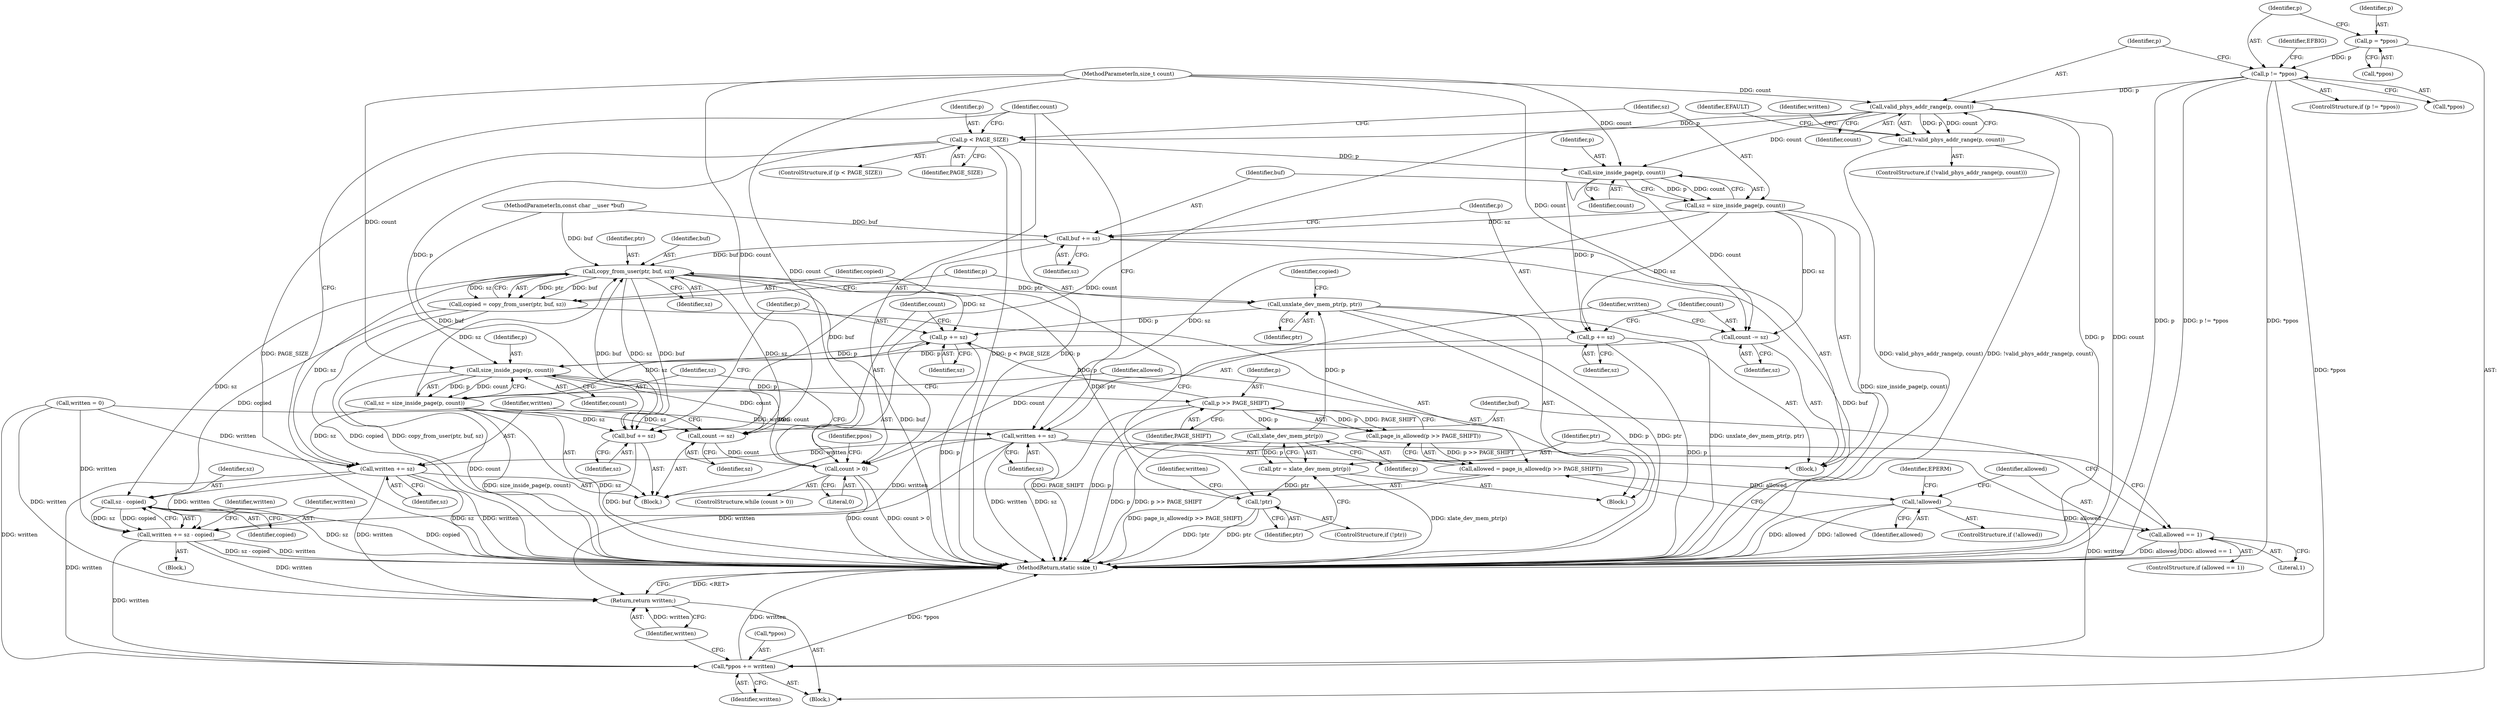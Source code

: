 digraph "0_linux_a4866aa812518ed1a37d8ea0c881dc946409de94_1@pointer" {
"1000111" [label="(Call,p = *ppos)"];
"1000120" [label="(Call,p != *ppos)"];
"1000129" [label="(Call,valid_phys_addr_range(p, count))"];
"1000128" [label="(Call,!valid_phys_addr_range(p, count))"];
"1000139" [label="(Call,p < PAGE_SIZE)"];
"1000145" [label="(Call,size_inside_page(p, count))"];
"1000143" [label="(Call,sz = size_inside_page(p, count))"];
"1000148" [label="(Call,buf += sz)"];
"1000204" [label="(Call,copy_from_user(ptr, buf, sz))"];
"1000202" [label="(Call,copied = copy_from_user(ptr, buf, sz))"];
"1000216" [label="(Call,sz - copied)"];
"1000214" [label="(Call,written += sz - copied)"];
"1000237" [label="(Call,*ppos += written)"];
"1000241" [label="(Return,return written;)"];
"1000208" [label="(Call,unxlate_dev_mem_ptr(p, ptr))"];
"1000228" [label="(Call,p += sz)"];
"1000168" [label="(Call,size_inside_page(p, count))"];
"1000166" [label="(Call,sz = size_inside_page(p, count))"];
"1000225" [label="(Call,buf += sz)"];
"1000231" [label="(Call,count -= sz)"];
"1000161" [label="(Call,count > 0)"];
"1000234" [label="(Call,written += sz)"];
"1000174" [label="(Call,p >> PAGE_SHIFT)"];
"1000173" [label="(Call,page_is_allowed(p >> PAGE_SHIFT))"];
"1000171" [label="(Call,allowed = page_is_allowed(p >> PAGE_SHIFT))"];
"1000178" [label="(Call,!allowed)"];
"1000184" [label="(Call,allowed == 1)"];
"1000190" [label="(Call,xlate_dev_mem_ptr(p))"];
"1000188" [label="(Call,ptr = xlate_dev_mem_ptr(p))"];
"1000193" [label="(Call,!ptr)"];
"1000151" [label="(Call,p += sz)"];
"1000154" [label="(Call,count -= sz)"];
"1000157" [label="(Call,written += sz)"];
"1000166" [label="(Call,sz = size_inside_page(p, count))"];
"1000121" [label="(Identifier,p)"];
"1000203" [label="(Identifier,copied)"];
"1000162" [label="(Identifier,count)"];
"1000242" [label="(Identifier,written)"];
"1000130" [label="(Identifier,p)"];
"1000168" [label="(Call,size_inside_page(p, count))"];
"1000218" [label="(Identifier,copied)"];
"1000214" [label="(Call,written += sz - copied)"];
"1000112" [label="(Identifier,p)"];
"1000107" [label="(MethodParameterIn,size_t count)"];
"1000127" [label="(ControlStructure,if (!valid_phys_addr_range(p, count)))"];
"1000217" [label="(Identifier,sz)"];
"1000113" [label="(Call,*ppos)"];
"1000126" [label="(Identifier,EFBIG)"];
"1000189" [label="(Identifier,ptr)"];
"1000192" [label="(ControlStructure,if (!ptr))"];
"1000135" [label="(Call,written = 0)"];
"1000194" [label="(Identifier,ptr)"];
"1000169" [label="(Identifier,p)"];
"1000170" [label="(Identifier,count)"];
"1000238" [label="(Call,*ppos)"];
"1000209" [label="(Identifier,p)"];
"1000167" [label="(Identifier,sz)"];
"1000178" [label="(Call,!allowed)"];
"1000164" [label="(Block,)"];
"1000141" [label="(Identifier,PAGE_SIZE)"];
"1000134" [label="(Identifier,EFAULT)"];
"1000234" [label="(Call,written += sz)"];
"1000191" [label="(Identifier,p)"];
"1000226" [label="(Identifier,buf)"];
"1000197" [label="(Identifier,written)"];
"1000187" [label="(Block,)"];
"1000177" [label="(ControlStructure,if (!allowed))"];
"1000212" [label="(Identifier,copied)"];
"1000146" [label="(Identifier,p)"];
"1000161" [label="(Call,count > 0)"];
"1000208" [label="(Call,unxlate_dev_mem_ptr(p, ptr))"];
"1000111" [label="(Call,p = *ppos)"];
"1000220" [label="(Identifier,written)"];
"1000140" [label="(Identifier,p)"];
"1000148" [label="(Call,buf += sz)"];
"1000237" [label="(Call,*ppos += written)"];
"1000155" [label="(Identifier,count)"];
"1000240" [label="(Identifier,written)"];
"1000171" [label="(Call,allowed = page_is_allowed(p >> PAGE_SHIFT))"];
"1000172" [label="(Identifier,allowed)"];
"1000158" [label="(Identifier,written)"];
"1000241" [label="(Return,return written;)"];
"1000207" [label="(Identifier,sz)"];
"1000182" [label="(Identifier,EPERM)"];
"1000183" [label="(ControlStructure,if (allowed == 1))"];
"1000106" [label="(MethodParameterIn,const char __user *buf)"];
"1000184" [label="(Call,allowed == 1)"];
"1000205" [label="(Identifier,ptr)"];
"1000143" [label="(Call,sz = size_inside_page(p, count))"];
"1000136" [label="(Identifier,written)"];
"1000120" [label="(Call,p != *ppos)"];
"1000131" [label="(Identifier,count)"];
"1000157" [label="(Call,written += sz)"];
"1000186" [label="(Literal,1)"];
"1000156" [label="(Identifier,sz)"];
"1000154" [label="(Call,count -= sz)"];
"1000149" [label="(Identifier,buf)"];
"1000206" [label="(Identifier,buf)"];
"1000210" [label="(Identifier,ptr)"];
"1000239" [label="(Identifier,ppos)"];
"1000142" [label="(Block,)"];
"1000190" [label="(Call,xlate_dev_mem_ptr(p))"];
"1000153" [label="(Identifier,sz)"];
"1000150" [label="(Identifier,sz)"];
"1000151" [label="(Call,p += sz)"];
"1000228" [label="(Call,p += sz)"];
"1000179" [label="(Identifier,allowed)"];
"1000227" [label="(Identifier,sz)"];
"1000160" [label="(ControlStructure,while (count > 0))"];
"1000243" [label="(MethodReturn,static ssize_t)"];
"1000119" [label="(ControlStructure,if (p != *ppos))"];
"1000176" [label="(Identifier,PAGE_SHIFT)"];
"1000204" [label="(Call,copy_from_user(ptr, buf, sz))"];
"1000231" [label="(Call,count -= sz)"];
"1000236" [label="(Identifier,sz)"];
"1000174" [label="(Call,p >> PAGE_SHIFT)"];
"1000215" [label="(Identifier,written)"];
"1000109" [label="(Block,)"];
"1000225" [label="(Call,buf += sz)"];
"1000185" [label="(Identifier,allowed)"];
"1000147" [label="(Identifier,count)"];
"1000129" [label="(Call,valid_phys_addr_range(p, count))"];
"1000193" [label="(Call,!ptr)"];
"1000145" [label="(Call,size_inside_page(p, count))"];
"1000188" [label="(Call,ptr = xlate_dev_mem_ptr(p))"];
"1000235" [label="(Identifier,written)"];
"1000175" [label="(Identifier,p)"];
"1000122" [label="(Call,*ppos)"];
"1000144" [label="(Identifier,sz)"];
"1000202" [label="(Call,copied = copy_from_user(ptr, buf, sz))"];
"1000233" [label="(Identifier,sz)"];
"1000163" [label="(Literal,0)"];
"1000173" [label="(Call,page_is_allowed(p >> PAGE_SHIFT))"];
"1000230" [label="(Identifier,sz)"];
"1000213" [label="(Block,)"];
"1000229" [label="(Identifier,p)"];
"1000232" [label="(Identifier,count)"];
"1000216" [label="(Call,sz - copied)"];
"1000128" [label="(Call,!valid_phys_addr_range(p, count))"];
"1000139" [label="(Call,p < PAGE_SIZE)"];
"1000159" [label="(Identifier,sz)"];
"1000152" [label="(Identifier,p)"];
"1000138" [label="(ControlStructure,if (p < PAGE_SIZE))"];
"1000111" -> "1000109"  [label="AST: "];
"1000111" -> "1000113"  [label="CFG: "];
"1000112" -> "1000111"  [label="AST: "];
"1000113" -> "1000111"  [label="AST: "];
"1000121" -> "1000111"  [label="CFG: "];
"1000111" -> "1000120"  [label="DDG: p"];
"1000120" -> "1000119"  [label="AST: "];
"1000120" -> "1000122"  [label="CFG: "];
"1000121" -> "1000120"  [label="AST: "];
"1000122" -> "1000120"  [label="AST: "];
"1000126" -> "1000120"  [label="CFG: "];
"1000130" -> "1000120"  [label="CFG: "];
"1000120" -> "1000243"  [label="DDG: p"];
"1000120" -> "1000243"  [label="DDG: p != *ppos"];
"1000120" -> "1000243"  [label="DDG: *ppos"];
"1000120" -> "1000129"  [label="DDG: p"];
"1000120" -> "1000237"  [label="DDG: *ppos"];
"1000129" -> "1000128"  [label="AST: "];
"1000129" -> "1000131"  [label="CFG: "];
"1000130" -> "1000129"  [label="AST: "];
"1000131" -> "1000129"  [label="AST: "];
"1000128" -> "1000129"  [label="CFG: "];
"1000129" -> "1000243"  [label="DDG: p"];
"1000129" -> "1000243"  [label="DDG: count"];
"1000129" -> "1000128"  [label="DDG: p"];
"1000129" -> "1000128"  [label="DDG: count"];
"1000107" -> "1000129"  [label="DDG: count"];
"1000129" -> "1000139"  [label="DDG: p"];
"1000129" -> "1000145"  [label="DDG: count"];
"1000129" -> "1000161"  [label="DDG: count"];
"1000128" -> "1000127"  [label="AST: "];
"1000134" -> "1000128"  [label="CFG: "];
"1000136" -> "1000128"  [label="CFG: "];
"1000128" -> "1000243"  [label="DDG: !valid_phys_addr_range(p, count)"];
"1000128" -> "1000243"  [label="DDG: valid_phys_addr_range(p, count)"];
"1000139" -> "1000138"  [label="AST: "];
"1000139" -> "1000141"  [label="CFG: "];
"1000140" -> "1000139"  [label="AST: "];
"1000141" -> "1000139"  [label="AST: "];
"1000144" -> "1000139"  [label="CFG: "];
"1000162" -> "1000139"  [label="CFG: "];
"1000139" -> "1000243"  [label="DDG: PAGE_SIZE"];
"1000139" -> "1000243"  [label="DDG: p < PAGE_SIZE"];
"1000139" -> "1000243"  [label="DDG: p"];
"1000139" -> "1000145"  [label="DDG: p"];
"1000139" -> "1000168"  [label="DDG: p"];
"1000145" -> "1000143"  [label="AST: "];
"1000145" -> "1000147"  [label="CFG: "];
"1000146" -> "1000145"  [label="AST: "];
"1000147" -> "1000145"  [label="AST: "];
"1000143" -> "1000145"  [label="CFG: "];
"1000145" -> "1000143"  [label="DDG: p"];
"1000145" -> "1000143"  [label="DDG: count"];
"1000107" -> "1000145"  [label="DDG: count"];
"1000145" -> "1000151"  [label="DDG: p"];
"1000145" -> "1000154"  [label="DDG: count"];
"1000143" -> "1000142"  [label="AST: "];
"1000144" -> "1000143"  [label="AST: "];
"1000149" -> "1000143"  [label="CFG: "];
"1000143" -> "1000243"  [label="DDG: size_inside_page(p, count)"];
"1000143" -> "1000148"  [label="DDG: sz"];
"1000143" -> "1000151"  [label="DDG: sz"];
"1000143" -> "1000154"  [label="DDG: sz"];
"1000143" -> "1000157"  [label="DDG: sz"];
"1000148" -> "1000142"  [label="AST: "];
"1000148" -> "1000150"  [label="CFG: "];
"1000149" -> "1000148"  [label="AST: "];
"1000150" -> "1000148"  [label="AST: "];
"1000152" -> "1000148"  [label="CFG: "];
"1000148" -> "1000243"  [label="DDG: buf"];
"1000106" -> "1000148"  [label="DDG: buf"];
"1000148" -> "1000204"  [label="DDG: buf"];
"1000148" -> "1000225"  [label="DDG: buf"];
"1000204" -> "1000202"  [label="AST: "];
"1000204" -> "1000207"  [label="CFG: "];
"1000205" -> "1000204"  [label="AST: "];
"1000206" -> "1000204"  [label="AST: "];
"1000207" -> "1000204"  [label="AST: "];
"1000202" -> "1000204"  [label="CFG: "];
"1000204" -> "1000243"  [label="DDG: buf"];
"1000204" -> "1000202"  [label="DDG: ptr"];
"1000204" -> "1000202"  [label="DDG: buf"];
"1000204" -> "1000202"  [label="DDG: sz"];
"1000193" -> "1000204"  [label="DDG: ptr"];
"1000225" -> "1000204"  [label="DDG: buf"];
"1000106" -> "1000204"  [label="DDG: buf"];
"1000166" -> "1000204"  [label="DDG: sz"];
"1000204" -> "1000208"  [label="DDG: ptr"];
"1000204" -> "1000216"  [label="DDG: sz"];
"1000204" -> "1000225"  [label="DDG: sz"];
"1000204" -> "1000225"  [label="DDG: buf"];
"1000204" -> "1000228"  [label="DDG: sz"];
"1000204" -> "1000231"  [label="DDG: sz"];
"1000204" -> "1000234"  [label="DDG: sz"];
"1000202" -> "1000187"  [label="AST: "];
"1000203" -> "1000202"  [label="AST: "];
"1000209" -> "1000202"  [label="CFG: "];
"1000202" -> "1000243"  [label="DDG: copied"];
"1000202" -> "1000243"  [label="DDG: copy_from_user(ptr, buf, sz)"];
"1000202" -> "1000216"  [label="DDG: copied"];
"1000216" -> "1000214"  [label="AST: "];
"1000216" -> "1000218"  [label="CFG: "];
"1000217" -> "1000216"  [label="AST: "];
"1000218" -> "1000216"  [label="AST: "];
"1000214" -> "1000216"  [label="CFG: "];
"1000216" -> "1000243"  [label="DDG: sz"];
"1000216" -> "1000243"  [label="DDG: copied"];
"1000216" -> "1000214"  [label="DDG: sz"];
"1000216" -> "1000214"  [label="DDG: copied"];
"1000214" -> "1000213"  [label="AST: "];
"1000215" -> "1000214"  [label="AST: "];
"1000220" -> "1000214"  [label="CFG: "];
"1000214" -> "1000243"  [label="DDG: sz - copied"];
"1000214" -> "1000243"  [label="DDG: written"];
"1000234" -> "1000214"  [label="DDG: written"];
"1000157" -> "1000214"  [label="DDG: written"];
"1000135" -> "1000214"  [label="DDG: written"];
"1000214" -> "1000237"  [label="DDG: written"];
"1000214" -> "1000241"  [label="DDG: written"];
"1000237" -> "1000109"  [label="AST: "];
"1000237" -> "1000240"  [label="CFG: "];
"1000238" -> "1000237"  [label="AST: "];
"1000240" -> "1000237"  [label="AST: "];
"1000242" -> "1000237"  [label="CFG: "];
"1000237" -> "1000243"  [label="DDG: written"];
"1000237" -> "1000243"  [label="DDG: *ppos"];
"1000234" -> "1000237"  [label="DDG: written"];
"1000157" -> "1000237"  [label="DDG: written"];
"1000135" -> "1000237"  [label="DDG: written"];
"1000241" -> "1000109"  [label="AST: "];
"1000241" -> "1000242"  [label="CFG: "];
"1000242" -> "1000241"  [label="AST: "];
"1000243" -> "1000241"  [label="CFG: "];
"1000241" -> "1000243"  [label="DDG: <RET>"];
"1000242" -> "1000241"  [label="DDG: written"];
"1000234" -> "1000241"  [label="DDG: written"];
"1000157" -> "1000241"  [label="DDG: written"];
"1000135" -> "1000241"  [label="DDG: written"];
"1000208" -> "1000187"  [label="AST: "];
"1000208" -> "1000210"  [label="CFG: "];
"1000209" -> "1000208"  [label="AST: "];
"1000210" -> "1000208"  [label="AST: "];
"1000212" -> "1000208"  [label="CFG: "];
"1000208" -> "1000243"  [label="DDG: p"];
"1000208" -> "1000243"  [label="DDG: ptr"];
"1000208" -> "1000243"  [label="DDG: unxlate_dev_mem_ptr(p, ptr)"];
"1000190" -> "1000208"  [label="DDG: p"];
"1000208" -> "1000228"  [label="DDG: p"];
"1000228" -> "1000164"  [label="AST: "];
"1000228" -> "1000230"  [label="CFG: "];
"1000229" -> "1000228"  [label="AST: "];
"1000230" -> "1000228"  [label="AST: "];
"1000232" -> "1000228"  [label="CFG: "];
"1000228" -> "1000243"  [label="DDG: p"];
"1000228" -> "1000168"  [label="DDG: p"];
"1000166" -> "1000228"  [label="DDG: sz"];
"1000174" -> "1000228"  [label="DDG: p"];
"1000168" -> "1000166"  [label="AST: "];
"1000168" -> "1000170"  [label="CFG: "];
"1000169" -> "1000168"  [label="AST: "];
"1000170" -> "1000168"  [label="AST: "];
"1000166" -> "1000168"  [label="CFG: "];
"1000168" -> "1000243"  [label="DDG: count"];
"1000168" -> "1000166"  [label="DDG: p"];
"1000168" -> "1000166"  [label="DDG: count"];
"1000151" -> "1000168"  [label="DDG: p"];
"1000161" -> "1000168"  [label="DDG: count"];
"1000107" -> "1000168"  [label="DDG: count"];
"1000168" -> "1000174"  [label="DDG: p"];
"1000168" -> "1000231"  [label="DDG: count"];
"1000166" -> "1000164"  [label="AST: "];
"1000167" -> "1000166"  [label="AST: "];
"1000172" -> "1000166"  [label="CFG: "];
"1000166" -> "1000243"  [label="DDG: size_inside_page(p, count)"];
"1000166" -> "1000243"  [label="DDG: sz"];
"1000166" -> "1000225"  [label="DDG: sz"];
"1000166" -> "1000231"  [label="DDG: sz"];
"1000166" -> "1000234"  [label="DDG: sz"];
"1000225" -> "1000164"  [label="AST: "];
"1000225" -> "1000227"  [label="CFG: "];
"1000226" -> "1000225"  [label="AST: "];
"1000227" -> "1000225"  [label="AST: "];
"1000229" -> "1000225"  [label="CFG: "];
"1000225" -> "1000243"  [label="DDG: buf"];
"1000106" -> "1000225"  [label="DDG: buf"];
"1000231" -> "1000164"  [label="AST: "];
"1000231" -> "1000233"  [label="CFG: "];
"1000232" -> "1000231"  [label="AST: "];
"1000233" -> "1000231"  [label="AST: "];
"1000235" -> "1000231"  [label="CFG: "];
"1000231" -> "1000161"  [label="DDG: count"];
"1000107" -> "1000231"  [label="DDG: count"];
"1000161" -> "1000160"  [label="AST: "];
"1000161" -> "1000163"  [label="CFG: "];
"1000162" -> "1000161"  [label="AST: "];
"1000163" -> "1000161"  [label="AST: "];
"1000167" -> "1000161"  [label="CFG: "];
"1000239" -> "1000161"  [label="CFG: "];
"1000161" -> "1000243"  [label="DDG: count"];
"1000161" -> "1000243"  [label="DDG: count > 0"];
"1000154" -> "1000161"  [label="DDG: count"];
"1000107" -> "1000161"  [label="DDG: count"];
"1000234" -> "1000164"  [label="AST: "];
"1000234" -> "1000236"  [label="CFG: "];
"1000235" -> "1000234"  [label="AST: "];
"1000236" -> "1000234"  [label="AST: "];
"1000162" -> "1000234"  [label="CFG: "];
"1000234" -> "1000243"  [label="DDG: sz"];
"1000234" -> "1000243"  [label="DDG: written"];
"1000157" -> "1000234"  [label="DDG: written"];
"1000135" -> "1000234"  [label="DDG: written"];
"1000174" -> "1000173"  [label="AST: "];
"1000174" -> "1000176"  [label="CFG: "];
"1000175" -> "1000174"  [label="AST: "];
"1000176" -> "1000174"  [label="AST: "];
"1000173" -> "1000174"  [label="CFG: "];
"1000174" -> "1000243"  [label="DDG: PAGE_SHIFT"];
"1000174" -> "1000243"  [label="DDG: p"];
"1000174" -> "1000173"  [label="DDG: p"];
"1000174" -> "1000173"  [label="DDG: PAGE_SHIFT"];
"1000174" -> "1000190"  [label="DDG: p"];
"1000173" -> "1000171"  [label="AST: "];
"1000171" -> "1000173"  [label="CFG: "];
"1000173" -> "1000243"  [label="DDG: p >> PAGE_SHIFT"];
"1000173" -> "1000171"  [label="DDG: p >> PAGE_SHIFT"];
"1000171" -> "1000164"  [label="AST: "];
"1000172" -> "1000171"  [label="AST: "];
"1000179" -> "1000171"  [label="CFG: "];
"1000171" -> "1000243"  [label="DDG: page_is_allowed(p >> PAGE_SHIFT)"];
"1000171" -> "1000178"  [label="DDG: allowed"];
"1000178" -> "1000177"  [label="AST: "];
"1000178" -> "1000179"  [label="CFG: "];
"1000179" -> "1000178"  [label="AST: "];
"1000182" -> "1000178"  [label="CFG: "];
"1000185" -> "1000178"  [label="CFG: "];
"1000178" -> "1000243"  [label="DDG: allowed"];
"1000178" -> "1000243"  [label="DDG: !allowed"];
"1000178" -> "1000184"  [label="DDG: allowed"];
"1000184" -> "1000183"  [label="AST: "];
"1000184" -> "1000186"  [label="CFG: "];
"1000185" -> "1000184"  [label="AST: "];
"1000186" -> "1000184"  [label="AST: "];
"1000189" -> "1000184"  [label="CFG: "];
"1000226" -> "1000184"  [label="CFG: "];
"1000184" -> "1000243"  [label="DDG: allowed"];
"1000184" -> "1000243"  [label="DDG: allowed == 1"];
"1000190" -> "1000188"  [label="AST: "];
"1000190" -> "1000191"  [label="CFG: "];
"1000191" -> "1000190"  [label="AST: "];
"1000188" -> "1000190"  [label="CFG: "];
"1000190" -> "1000243"  [label="DDG: p"];
"1000190" -> "1000188"  [label="DDG: p"];
"1000188" -> "1000187"  [label="AST: "];
"1000189" -> "1000188"  [label="AST: "];
"1000194" -> "1000188"  [label="CFG: "];
"1000188" -> "1000243"  [label="DDG: xlate_dev_mem_ptr(p)"];
"1000188" -> "1000193"  [label="DDG: ptr"];
"1000193" -> "1000192"  [label="AST: "];
"1000193" -> "1000194"  [label="CFG: "];
"1000194" -> "1000193"  [label="AST: "];
"1000197" -> "1000193"  [label="CFG: "];
"1000203" -> "1000193"  [label="CFG: "];
"1000193" -> "1000243"  [label="DDG: ptr"];
"1000193" -> "1000243"  [label="DDG: !ptr"];
"1000151" -> "1000142"  [label="AST: "];
"1000151" -> "1000153"  [label="CFG: "];
"1000152" -> "1000151"  [label="AST: "];
"1000153" -> "1000151"  [label="AST: "];
"1000155" -> "1000151"  [label="CFG: "];
"1000151" -> "1000243"  [label="DDG: p"];
"1000154" -> "1000142"  [label="AST: "];
"1000154" -> "1000156"  [label="CFG: "];
"1000155" -> "1000154"  [label="AST: "];
"1000156" -> "1000154"  [label="AST: "];
"1000158" -> "1000154"  [label="CFG: "];
"1000107" -> "1000154"  [label="DDG: count"];
"1000157" -> "1000142"  [label="AST: "];
"1000157" -> "1000159"  [label="CFG: "];
"1000158" -> "1000157"  [label="AST: "];
"1000159" -> "1000157"  [label="AST: "];
"1000162" -> "1000157"  [label="CFG: "];
"1000157" -> "1000243"  [label="DDG: sz"];
"1000157" -> "1000243"  [label="DDG: written"];
"1000135" -> "1000157"  [label="DDG: written"];
}
